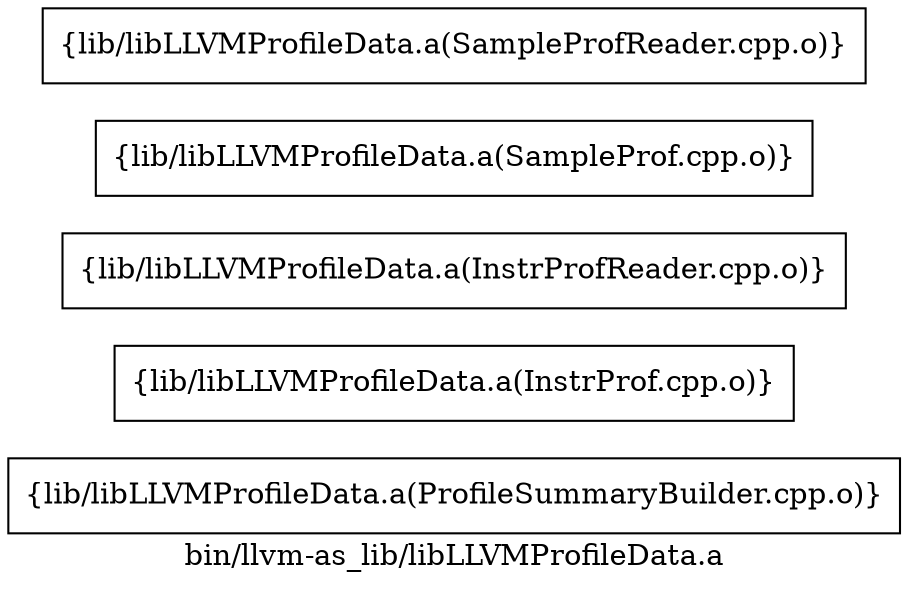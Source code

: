 digraph "bin/llvm-as_lib/libLLVMProfileData.a" {
	label="bin/llvm-as_lib/libLLVMProfileData.a";
	rankdir=LR;

	Node0x55bf19d5daa8 [shape=record,shape=box,group=0,label="{lib/libLLVMProfileData.a(ProfileSummaryBuilder.cpp.o)}"];
	Node0x55bf19d5b258 [shape=record,shape=box,group=0,label="{lib/libLLVMProfileData.a(InstrProf.cpp.o)}"];
	Node0x55bf19d5cb58 [shape=record,shape=box,group=0,label="{lib/libLLVMProfileData.a(InstrProfReader.cpp.o)}"];
	Node0x55bf19d5e1d8 [shape=record,shape=box,group=0,label="{lib/libLLVMProfileData.a(SampleProf.cpp.o)}"];
	Node0x55bf19d5e778 [shape=record,shape=box,group=0,label="{lib/libLLVMProfileData.a(SampleProfReader.cpp.o)}"];
}
